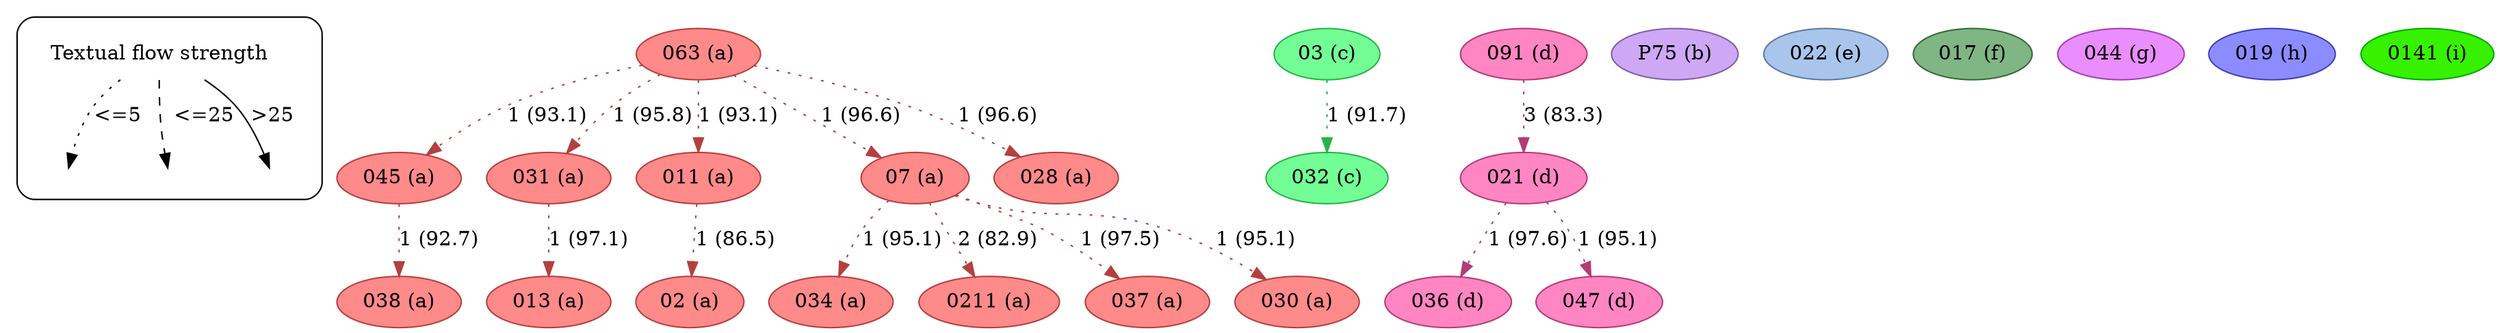 strict digraph  {
	node [label="\N"];
	subgraph cluster_legend {
		graph [style=rounded];
		leg_s		 [label="Textual flow strength",
			shape=plaintext];
		leg_e1		 [fixedsize=True,
			height=0.2,
			label="",
			style=invis];
		leg_s -> leg_e1		 [label="<=5  ",
			style=dotted];
		leg_e2		 [fixedsize=True,
			height=0.2,
			label="",
			style=invis];
		leg_s -> leg_e2		 [label="  <=25",
			style=dashed];
		leg_e3		 [fixedsize=True,
			height=0.2,
			label="",
			style=invis];
		leg_s -> leg_e3		 [label=">25",
			style=solid];
	}
	063	 [color="#b43f3f",
		fillcolor="#FF8A8A",
		label="063 (a)",
		style=filled];
	045	 [color="#b43f3f",
		fillcolor="#FF8A8A",
		label="045 (a)",
		style=filled];
	063 -> 045	 [color="#b43f3f",
		label="1 (93.1)",
		style=dotted];
	031	 [color="#b43f3f",
		fillcolor="#FF8A8A",
		label="031 (a)",
		style=filled];
	063 -> 031	 [color="#b43f3f",
		label="1 (95.8)",
		style=dotted];
	011	 [color="#b43f3f",
		fillcolor="#FF8A8A",
		label="011 (a)",
		style=filled];
	063 -> 011	 [color="#b43f3f",
		label="1 (93.1)",
		style=dotted];
	07	 [color="#b43f3f",
		fillcolor="#FF8A8A",
		label="07 (a)",
		style=filled];
	063 -> 07	 [color="#b43f3f",
		label="1 (96.6)",
		style=dotted];
	028	 [color="#b43f3f",
		fillcolor="#FF8A8A",
		label="028 (a)",
		style=filled];
	063 -> 028	 [color="#b43f3f",
		label="1 (96.6)",
		style=dotted];
	038	 [color="#b43f3f",
		fillcolor="#FF8A8A",
		label="038 (a)",
		style=filled];
	045 -> 038	 [color="#b43f3f",
		label="1 (92.7)",
		style=dotted];
	013	 [color="#b43f3f",
		fillcolor="#FF8A8A",
		label="013 (a)",
		style=filled];
	031 -> 013	 [color="#b43f3f",
		label="1 (97.1)",
		style=dotted];
	02	 [color="#b43f3f",
		fillcolor="#FF8A8A",
		label="02 (a)",
		style=filled];
	011 -> 02	 [color="#b43f3f",
		label="1 (86.5)",
		style=dotted];
	034	 [color="#b43f3f",
		fillcolor="#FF8A8A",
		label="034 (a)",
		style=filled];
	07 -> 034	 [color="#b43f3f",
		label="1 (95.1)",
		style=dotted];
	0211	 [color="#b43f3f",
		fillcolor="#FF8A8A",
		label="0211 (a)",
		style=filled];
	07 -> 0211	 [color="#b43f3f",
		label="2 (82.9)",
		style=dotted];
	037	 [color="#b43f3f",
		fillcolor="#FF8A8A",
		label="037 (a)",
		style=filled];
	07 -> 037	 [color="#b43f3f",
		label="1 (97.5)",
		style=dotted];
	030	 [color="#b43f3f",
		fillcolor="#FF8A8A",
		label="030 (a)",
		style=filled];
	07 -> 030	 [color="#b43f3f",
		label="1 (95.1)",
		style=dotted];
	03	 [color="#27b34a",
		fillcolor="#72FE95",
		label="03 (c)",
		style=filled];
	032	 [color="#27b34a",
		fillcolor="#72FE95",
		label="032 (c)",
		style=filled];
	03 -> 032	 [color="#27b34a",
		label="1 (91.7)",
		style=dotted];
	091	 [color="#b43b77",
		fillcolor="#FF86C2",
		label="091 (d)",
		style=filled];
	021	 [color="#b43b77",
		fillcolor="#FF86C2",
		label="021 (d)",
		style=filled];
	091 -> 021	 [color="#b43b77",
		label="3 (83.3)",
		style=dotted];
	036	 [color="#b43b77",
		fillcolor="#FF86C2",
		label="036 (d)",
		style=filled];
	021 -> 036	 [color="#b43b77",
		label="1 (97.6)",
		style=dotted];
	047	 [color="#b43b77",
		fillcolor="#FF86C2",
		label="047 (d)",
		style=filled];
	021 -> 047	 [color="#b43b77",
		label="1 (95.1)",
		style=dotted];
	P75	 [color="#835da9",
		fillcolor="#CEA8F4",
		label="P75 (b)",
		style=filled];
	022	 [color="#5e7aa0",
		fillcolor="#A9C5EB",
		label="022 (e)",
		style=filled];
	017	 [color="#356a39",
		fillcolor="#80B584",
		label="017 (f)",
		style=filled];
	044	 [color="#9f42b3",
		fillcolor="#EA8DFE",
		label="044 (g)",
		style=filled];
	019	 [color="#4141b4",
		fillcolor="#8C8CFF",
		label="019 (h)",
		style=filled];
	0141	 [color="#00a700",
		fillcolor="#36F200",
		label="0141 (i)",
		style=filled];
}
